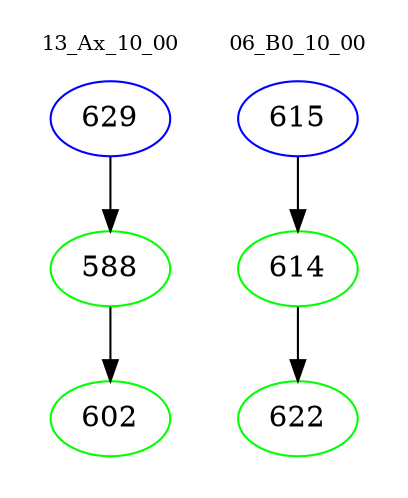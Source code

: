 digraph{
subgraph cluster_0 {
color = white
label = "13_Ax_10_00";
fontsize=10;
T0_629 [label="629", color="blue"]
T0_629 -> T0_588 [color="black"]
T0_588 [label="588", color="green"]
T0_588 -> T0_602 [color="black"]
T0_602 [label="602", color="green"]
}
subgraph cluster_1 {
color = white
label = "06_B0_10_00";
fontsize=10;
T1_615 [label="615", color="blue"]
T1_615 -> T1_614 [color="black"]
T1_614 [label="614", color="green"]
T1_614 -> T1_622 [color="black"]
T1_622 [label="622", color="green"]
}
}
